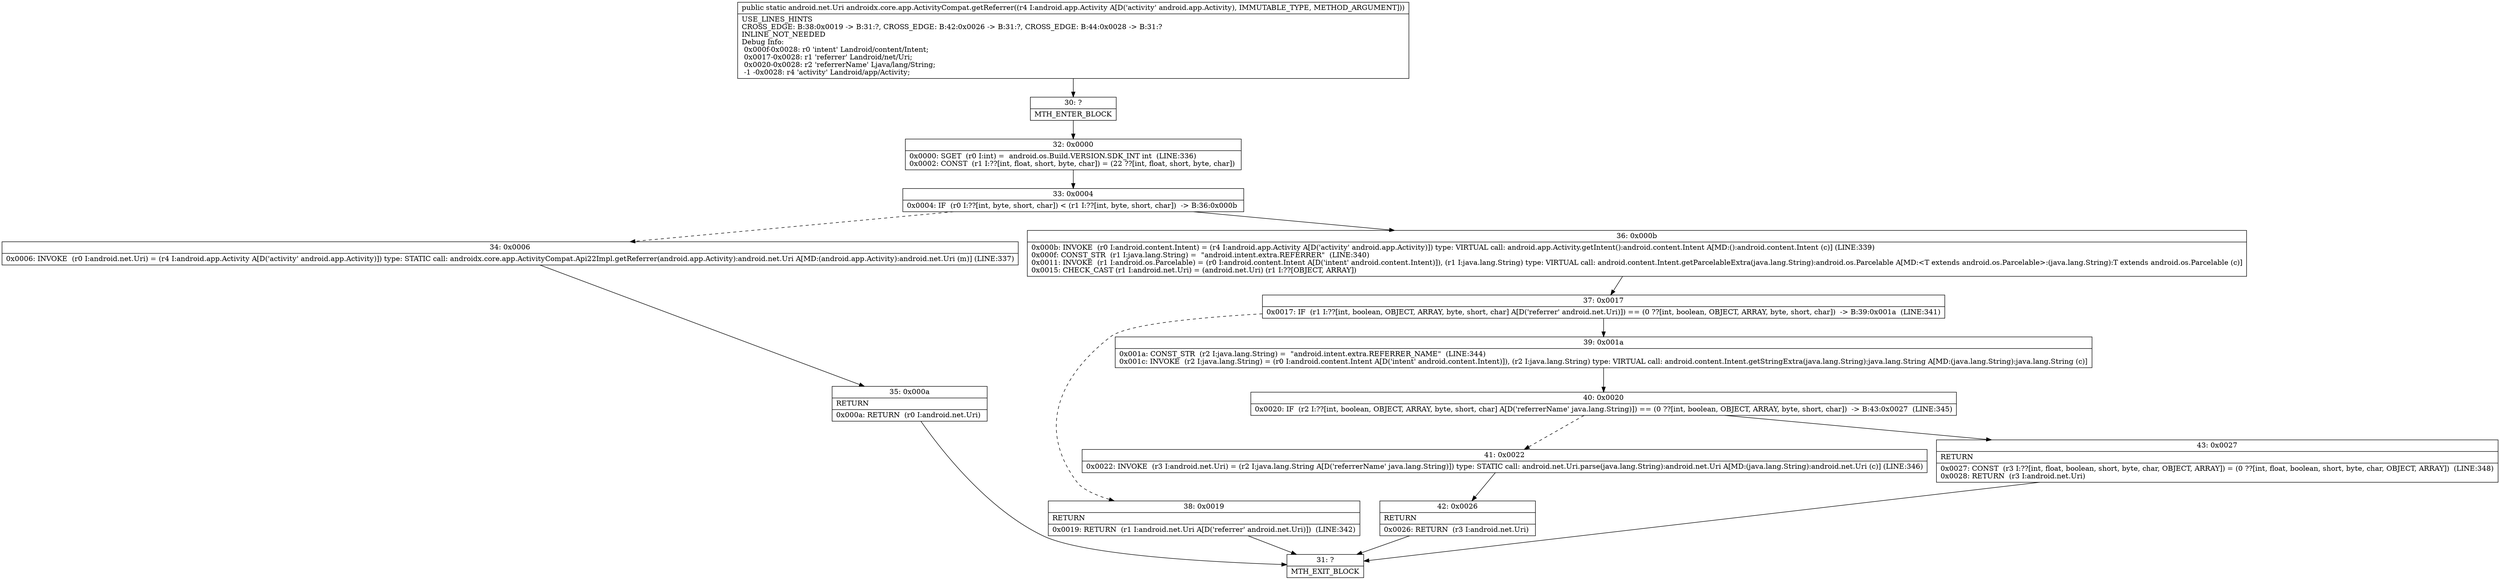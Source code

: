 digraph "CFG forandroidx.core.app.ActivityCompat.getReferrer(Landroid\/app\/Activity;)Landroid\/net\/Uri;" {
Node_30 [shape=record,label="{30\:\ ?|MTH_ENTER_BLOCK\l}"];
Node_32 [shape=record,label="{32\:\ 0x0000|0x0000: SGET  (r0 I:int) =  android.os.Build.VERSION.SDK_INT int  (LINE:336)\l0x0002: CONST  (r1 I:??[int, float, short, byte, char]) = (22 ??[int, float, short, byte, char]) \l}"];
Node_33 [shape=record,label="{33\:\ 0x0004|0x0004: IF  (r0 I:??[int, byte, short, char]) \< (r1 I:??[int, byte, short, char])  \-\> B:36:0x000b \l}"];
Node_34 [shape=record,label="{34\:\ 0x0006|0x0006: INVOKE  (r0 I:android.net.Uri) = (r4 I:android.app.Activity A[D('activity' android.app.Activity)]) type: STATIC call: androidx.core.app.ActivityCompat.Api22Impl.getReferrer(android.app.Activity):android.net.Uri A[MD:(android.app.Activity):android.net.Uri (m)] (LINE:337)\l}"];
Node_35 [shape=record,label="{35\:\ 0x000a|RETURN\l|0x000a: RETURN  (r0 I:android.net.Uri) \l}"];
Node_31 [shape=record,label="{31\:\ ?|MTH_EXIT_BLOCK\l}"];
Node_36 [shape=record,label="{36\:\ 0x000b|0x000b: INVOKE  (r0 I:android.content.Intent) = (r4 I:android.app.Activity A[D('activity' android.app.Activity)]) type: VIRTUAL call: android.app.Activity.getIntent():android.content.Intent A[MD:():android.content.Intent (c)] (LINE:339)\l0x000f: CONST_STR  (r1 I:java.lang.String) =  \"android.intent.extra.REFERRER\"  (LINE:340)\l0x0011: INVOKE  (r1 I:android.os.Parcelable) = (r0 I:android.content.Intent A[D('intent' android.content.Intent)]), (r1 I:java.lang.String) type: VIRTUAL call: android.content.Intent.getParcelableExtra(java.lang.String):android.os.Parcelable A[MD:\<T extends android.os.Parcelable\>:(java.lang.String):T extends android.os.Parcelable (c)]\l0x0015: CHECK_CAST (r1 I:android.net.Uri) = (android.net.Uri) (r1 I:??[OBJECT, ARRAY]) \l}"];
Node_37 [shape=record,label="{37\:\ 0x0017|0x0017: IF  (r1 I:??[int, boolean, OBJECT, ARRAY, byte, short, char] A[D('referrer' android.net.Uri)]) == (0 ??[int, boolean, OBJECT, ARRAY, byte, short, char])  \-\> B:39:0x001a  (LINE:341)\l}"];
Node_38 [shape=record,label="{38\:\ 0x0019|RETURN\l|0x0019: RETURN  (r1 I:android.net.Uri A[D('referrer' android.net.Uri)])  (LINE:342)\l}"];
Node_39 [shape=record,label="{39\:\ 0x001a|0x001a: CONST_STR  (r2 I:java.lang.String) =  \"android.intent.extra.REFERRER_NAME\"  (LINE:344)\l0x001c: INVOKE  (r2 I:java.lang.String) = (r0 I:android.content.Intent A[D('intent' android.content.Intent)]), (r2 I:java.lang.String) type: VIRTUAL call: android.content.Intent.getStringExtra(java.lang.String):java.lang.String A[MD:(java.lang.String):java.lang.String (c)]\l}"];
Node_40 [shape=record,label="{40\:\ 0x0020|0x0020: IF  (r2 I:??[int, boolean, OBJECT, ARRAY, byte, short, char] A[D('referrerName' java.lang.String)]) == (0 ??[int, boolean, OBJECT, ARRAY, byte, short, char])  \-\> B:43:0x0027  (LINE:345)\l}"];
Node_41 [shape=record,label="{41\:\ 0x0022|0x0022: INVOKE  (r3 I:android.net.Uri) = (r2 I:java.lang.String A[D('referrerName' java.lang.String)]) type: STATIC call: android.net.Uri.parse(java.lang.String):android.net.Uri A[MD:(java.lang.String):android.net.Uri (c)] (LINE:346)\l}"];
Node_42 [shape=record,label="{42\:\ 0x0026|RETURN\l|0x0026: RETURN  (r3 I:android.net.Uri) \l}"];
Node_43 [shape=record,label="{43\:\ 0x0027|RETURN\l|0x0027: CONST  (r3 I:??[int, float, boolean, short, byte, char, OBJECT, ARRAY]) = (0 ??[int, float, boolean, short, byte, char, OBJECT, ARRAY])  (LINE:348)\l0x0028: RETURN  (r3 I:android.net.Uri) \l}"];
MethodNode[shape=record,label="{public static android.net.Uri androidx.core.app.ActivityCompat.getReferrer((r4 I:android.app.Activity A[D('activity' android.app.Activity), IMMUTABLE_TYPE, METHOD_ARGUMENT]))  | USE_LINES_HINTS\lCROSS_EDGE: B:38:0x0019 \-\> B:31:?, CROSS_EDGE: B:42:0x0026 \-\> B:31:?, CROSS_EDGE: B:44:0x0028 \-\> B:31:?\lINLINE_NOT_NEEDED\lDebug Info:\l  0x000f\-0x0028: r0 'intent' Landroid\/content\/Intent;\l  0x0017\-0x0028: r1 'referrer' Landroid\/net\/Uri;\l  0x0020\-0x0028: r2 'referrerName' Ljava\/lang\/String;\l  \-1 \-0x0028: r4 'activity' Landroid\/app\/Activity;\l}"];
MethodNode -> Node_30;Node_30 -> Node_32;
Node_32 -> Node_33;
Node_33 -> Node_34[style=dashed];
Node_33 -> Node_36;
Node_34 -> Node_35;
Node_35 -> Node_31;
Node_36 -> Node_37;
Node_37 -> Node_38[style=dashed];
Node_37 -> Node_39;
Node_38 -> Node_31;
Node_39 -> Node_40;
Node_40 -> Node_41[style=dashed];
Node_40 -> Node_43;
Node_41 -> Node_42;
Node_42 -> Node_31;
Node_43 -> Node_31;
}

